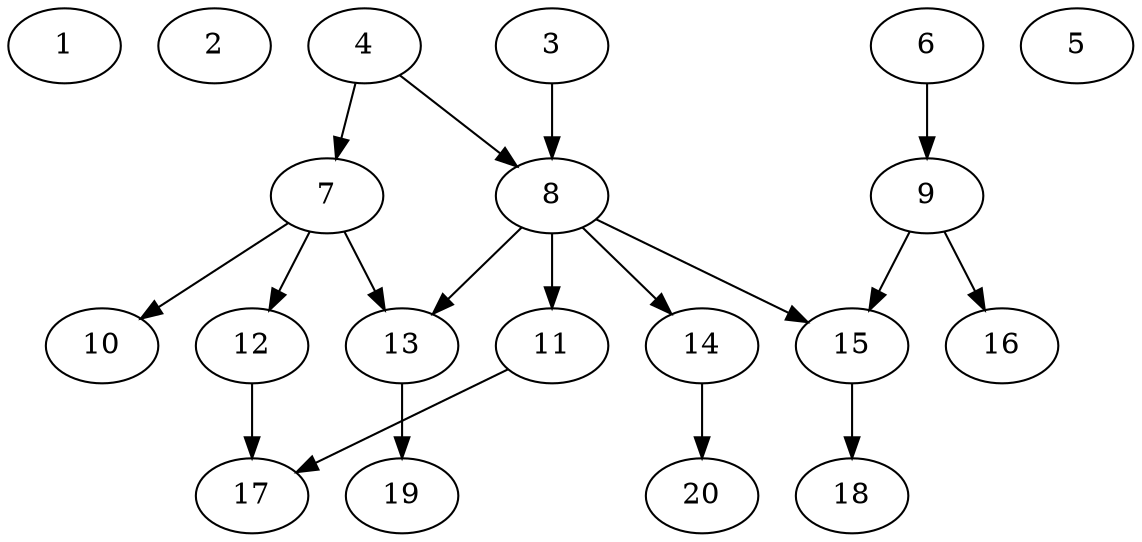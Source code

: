 // DAG automatically generated by daggen at Sat Jul 27 15:38:13 2019
// ./daggen --dot -n 20 --ccr 0.3 --fat 0.6 --regular 0.5 --density 0.4 --mindata 5242880 --maxdata 52428800 
digraph G {
  1 [size="117650773", alpha="0.17", expect_size="35295232"] 
  2 [size="138554027", alpha="0.13", expect_size="41566208"] 
  3 [size="66396160", alpha="0.14", expect_size="19918848"] 
  3 -> 8 [size ="19918848"]
  4 [size="165345280", alpha="0.08", expect_size="49603584"] 
  4 -> 7 [size ="49603584"]
  4 -> 8 [size ="49603584"]
  5 [size="167680000", alpha="0.13", expect_size="50304000"] 
  6 [size="173666987", alpha="0.18", expect_size="52100096"] 
  6 -> 9 [size ="52100096"]
  7 [size="141172053", alpha="0.11", expect_size="42351616"] 
  7 -> 10 [size ="42351616"]
  7 -> 12 [size ="42351616"]
  7 -> 13 [size ="42351616"]
  8 [size="65000107", alpha="0.18", expect_size="19500032"] 
  8 -> 11 [size ="19500032"]
  8 -> 13 [size ="19500032"]
  8 -> 14 [size ="19500032"]
  8 -> 15 [size ="19500032"]
  9 [size="151691947", alpha="0.19", expect_size="45507584"] 
  9 -> 15 [size ="45507584"]
  9 -> 16 [size ="45507584"]
  10 [size="96276480", alpha="0.13", expect_size="28882944"] 
  11 [size="149514240", alpha="0.13", expect_size="44854272"] 
  11 -> 17 [size ="44854272"]
  12 [size="128914773", alpha="0.03", expect_size="38674432"] 
  12 -> 17 [size ="38674432"]
  13 [size="71168000", alpha="0.15", expect_size="21350400"] 
  13 -> 19 [size ="21350400"]
  14 [size="24473600", alpha="0.12", expect_size="7342080"] 
  14 -> 20 [size ="7342080"]
  15 [size="85807787", alpha="0.08", expect_size="25742336"] 
  15 -> 18 [size ="25742336"]
  16 [size="32194560", alpha="0.07", expect_size="9658368"] 
  17 [size="174417920", alpha="0.13", expect_size="52325376"] 
  18 [size="101911893", alpha="0.09", expect_size="30573568"] 
  19 [size="86531413", alpha="0.20", expect_size="25959424"] 
  20 [size="77267627", alpha="0.10", expect_size="23180288"] 
}
